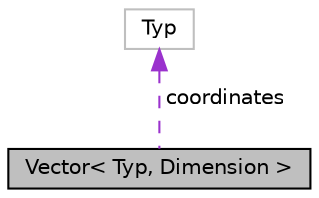 digraph "Vector&lt; Typ, Dimension &gt;"
{
  edge [fontname="Helvetica",fontsize="10",labelfontname="Helvetica",labelfontsize="10"];
  node [fontname="Helvetica",fontsize="10",shape=record];
  Node1 [label="Vector\< Typ, Dimension \>",height=0.2,width=0.4,color="black", fillcolor="grey75", style="filled", fontcolor="black"];
  Node2 -> Node1 [dir="back",color="darkorchid3",fontsize="10",style="dashed",label=" coordinates" ,fontname="Helvetica"];
  Node2 [label="Typ",height=0.2,width=0.4,color="grey75", fillcolor="white", style="filled"];
}
